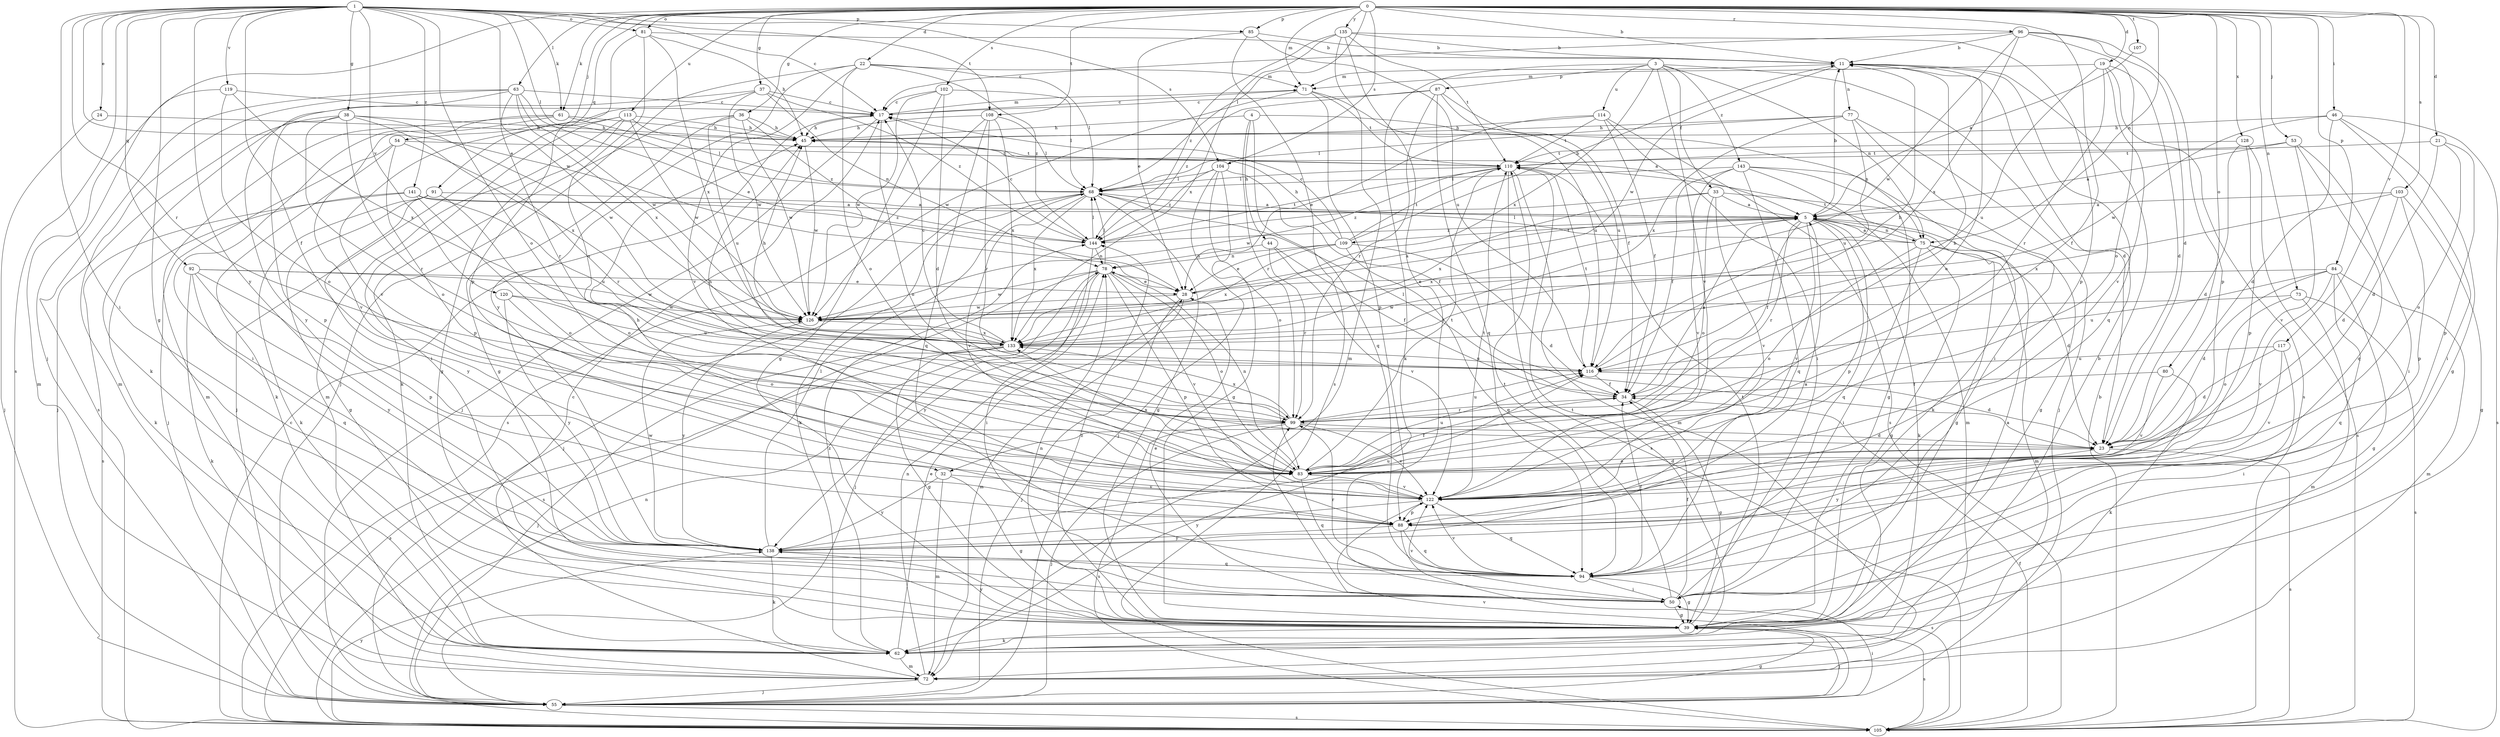 strict digraph  {
0;
1;
3;
4;
5;
11;
17;
19;
21;
22;
23;
24;
28;
32;
33;
34;
36;
37;
38;
39;
44;
45;
46;
50;
53;
54;
55;
61;
62;
63;
68;
71;
72;
73;
75;
77;
78;
80;
81;
83;
84;
85;
87;
88;
91;
92;
94;
96;
99;
102;
103;
104;
105;
107;
108;
109;
110;
113;
114;
116;
117;
119;
120;
122;
126;
128;
133;
135;
138;
141;
143;
144;
0 -> 11  [label=b];
0 -> 19  [label=d];
0 -> 21  [label=d];
0 -> 22  [label=d];
0 -> 32  [label=f];
0 -> 36  [label=g];
0 -> 37  [label=g];
0 -> 46  [label=i];
0 -> 53  [label=j];
0 -> 54  [label=j];
0 -> 55  [label=j];
0 -> 61  [label=k];
0 -> 63  [label=l];
0 -> 68  [label=l];
0 -> 71  [label=m];
0 -> 73  [label=n];
0 -> 75  [label=n];
0 -> 80  [label=o];
0 -> 81  [label=o];
0 -> 84  [label=p];
0 -> 85  [label=p];
0 -> 91  [label=q];
0 -> 96  [label=r];
0 -> 102  [label=s];
0 -> 103  [label=s];
0 -> 104  [label=s];
0 -> 107  [label=t];
0 -> 108  [label=t];
0 -> 113  [label=u];
0 -> 117  [label=v];
0 -> 128  [label=x];
0 -> 135  [label=y];
1 -> 17  [label=c];
1 -> 24  [label=e];
1 -> 28  [label=e];
1 -> 32  [label=f];
1 -> 38  [label=g];
1 -> 39  [label=g];
1 -> 50  [label=i];
1 -> 61  [label=k];
1 -> 68  [label=l];
1 -> 81  [label=o];
1 -> 83  [label=o];
1 -> 85  [label=p];
1 -> 92  [label=q];
1 -> 99  [label=r];
1 -> 104  [label=s];
1 -> 105  [label=s];
1 -> 108  [label=t];
1 -> 119  [label=v];
1 -> 120  [label=v];
1 -> 126  [label=w];
1 -> 138  [label=y];
1 -> 141  [label=z];
3 -> 23  [label=d];
3 -> 33  [label=f];
3 -> 62  [label=k];
3 -> 75  [label=n];
3 -> 87  [label=p];
3 -> 114  [label=u];
3 -> 122  [label=v];
3 -> 133  [label=x];
3 -> 143  [label=z];
4 -> 44  [label=h];
4 -> 45  [label=h];
4 -> 75  [label=n];
4 -> 94  [label=q];
4 -> 99  [label=r];
5 -> 11  [label=b];
5 -> 34  [label=f];
5 -> 39  [label=g];
5 -> 62  [label=k];
5 -> 75  [label=n];
5 -> 88  [label=p];
5 -> 94  [label=q];
5 -> 99  [label=r];
5 -> 109  [label=t];
5 -> 122  [label=v];
5 -> 133  [label=x];
5 -> 144  [label=z];
11 -> 71  [label=m];
11 -> 77  [label=n];
11 -> 83  [label=o];
11 -> 94  [label=q];
11 -> 126  [label=w];
17 -> 45  [label=h];
17 -> 55  [label=j];
17 -> 71  [label=m];
17 -> 83  [label=o];
19 -> 23  [label=d];
19 -> 71  [label=m];
19 -> 99  [label=r];
19 -> 105  [label=s];
19 -> 116  [label=u];
19 -> 122  [label=v];
21 -> 23  [label=d];
21 -> 83  [label=o];
21 -> 88  [label=p];
21 -> 110  [label=t];
22 -> 55  [label=j];
22 -> 68  [label=l];
22 -> 71  [label=m];
22 -> 83  [label=o];
22 -> 122  [label=v];
22 -> 138  [label=y];
22 -> 144  [label=z];
23 -> 83  [label=o];
23 -> 105  [label=s];
23 -> 138  [label=y];
24 -> 45  [label=h];
24 -> 55  [label=j];
28 -> 5  [label=a];
28 -> 55  [label=j];
28 -> 72  [label=m];
28 -> 126  [label=w];
32 -> 39  [label=g];
32 -> 72  [label=m];
32 -> 122  [label=v];
32 -> 138  [label=y];
33 -> 5  [label=a];
33 -> 39  [label=g];
33 -> 83  [label=o];
33 -> 122  [label=v];
33 -> 133  [label=x];
33 -> 144  [label=z];
34 -> 5  [label=a];
34 -> 39  [label=g];
34 -> 68  [label=l];
34 -> 99  [label=r];
36 -> 39  [label=g];
36 -> 45  [label=h];
36 -> 62  [label=k];
36 -> 116  [label=u];
36 -> 126  [label=w];
36 -> 144  [label=z];
37 -> 17  [label=c];
37 -> 62  [label=k];
37 -> 78  [label=n];
37 -> 122  [label=v];
37 -> 126  [label=w];
37 -> 144  [label=z];
38 -> 45  [label=h];
38 -> 55  [label=j];
38 -> 83  [label=o];
38 -> 88  [label=p];
38 -> 99  [label=r];
38 -> 126  [label=w];
38 -> 133  [label=x];
39 -> 5  [label=a];
39 -> 55  [label=j];
39 -> 62  [label=k];
39 -> 78  [label=n];
39 -> 105  [label=s];
39 -> 110  [label=t];
39 -> 138  [label=y];
39 -> 144  [label=z];
44 -> 34  [label=f];
44 -> 78  [label=n];
44 -> 99  [label=r];
44 -> 122  [label=v];
45 -> 110  [label=t];
45 -> 126  [label=w];
46 -> 23  [label=d];
46 -> 39  [label=g];
46 -> 45  [label=h];
46 -> 50  [label=i];
46 -> 105  [label=s];
46 -> 126  [label=w];
50 -> 28  [label=e];
50 -> 34  [label=f];
50 -> 39  [label=g];
50 -> 99  [label=r];
50 -> 110  [label=t];
50 -> 122  [label=v];
53 -> 5  [label=a];
53 -> 50  [label=i];
53 -> 94  [label=q];
53 -> 110  [label=t];
53 -> 122  [label=v];
54 -> 55  [label=j];
54 -> 62  [label=k];
54 -> 88  [label=p];
54 -> 99  [label=r];
54 -> 110  [label=t];
55 -> 39  [label=g];
55 -> 50  [label=i];
55 -> 105  [label=s];
55 -> 122  [label=v];
61 -> 45  [label=h];
61 -> 50  [label=i];
61 -> 68  [label=l];
61 -> 72  [label=m];
61 -> 122  [label=v];
62 -> 11  [label=b];
62 -> 28  [label=e];
62 -> 72  [label=m];
62 -> 110  [label=t];
62 -> 144  [label=z];
63 -> 17  [label=c];
63 -> 28  [label=e];
63 -> 72  [label=m];
63 -> 99  [label=r];
63 -> 105  [label=s];
63 -> 126  [label=w];
63 -> 133  [label=x];
63 -> 138  [label=y];
68 -> 5  [label=a];
68 -> 39  [label=g];
68 -> 55  [label=j];
68 -> 62  [label=k];
68 -> 122  [label=v];
68 -> 133  [label=x];
71 -> 17  [label=c];
71 -> 88  [label=p];
71 -> 110  [label=t];
71 -> 116  [label=u];
71 -> 126  [label=w];
72 -> 17  [label=c];
72 -> 55  [label=j];
72 -> 78  [label=n];
73 -> 72  [label=m];
73 -> 83  [label=o];
73 -> 105  [label=s];
73 -> 126  [label=w];
75 -> 5  [label=a];
75 -> 23  [label=d];
75 -> 39  [label=g];
75 -> 50  [label=i];
75 -> 68  [label=l];
75 -> 72  [label=m];
75 -> 83  [label=o];
75 -> 110  [label=t];
77 -> 45  [label=h];
77 -> 50  [label=i];
77 -> 55  [label=j];
77 -> 68  [label=l];
77 -> 116  [label=u];
77 -> 133  [label=x];
78 -> 28  [label=e];
78 -> 55  [label=j];
78 -> 68  [label=l];
78 -> 83  [label=o];
78 -> 88  [label=p];
78 -> 105  [label=s];
78 -> 122  [label=v];
78 -> 126  [label=w];
78 -> 138  [label=y];
80 -> 34  [label=f];
80 -> 62  [label=k];
80 -> 122  [label=v];
81 -> 11  [label=b];
81 -> 45  [label=h];
81 -> 83  [label=o];
81 -> 88  [label=p];
81 -> 133  [label=x];
83 -> 23  [label=d];
83 -> 34  [label=f];
83 -> 78  [label=n];
83 -> 94  [label=q];
83 -> 110  [label=t];
83 -> 116  [label=u];
83 -> 122  [label=v];
83 -> 133  [label=x];
84 -> 23  [label=d];
84 -> 28  [label=e];
84 -> 39  [label=g];
84 -> 72  [label=m];
84 -> 94  [label=q];
84 -> 116  [label=u];
84 -> 122  [label=v];
85 -> 11  [label=b];
85 -> 28  [label=e];
85 -> 105  [label=s];
85 -> 116  [label=u];
87 -> 17  [label=c];
87 -> 34  [label=f];
87 -> 94  [label=q];
87 -> 99  [label=r];
87 -> 116  [label=u];
87 -> 144  [label=z];
88 -> 94  [label=q];
88 -> 105  [label=s];
88 -> 138  [label=y];
91 -> 5  [label=a];
91 -> 39  [label=g];
91 -> 62  [label=k];
91 -> 83  [label=o];
91 -> 138  [label=y];
92 -> 28  [label=e];
92 -> 62  [label=k];
92 -> 88  [label=p];
92 -> 94  [label=q];
92 -> 126  [label=w];
92 -> 138  [label=y];
94 -> 34  [label=f];
94 -> 39  [label=g];
94 -> 50  [label=i];
94 -> 99  [label=r];
94 -> 122  [label=v];
96 -> 11  [label=b];
96 -> 17  [label=c];
96 -> 23  [label=d];
96 -> 83  [label=o];
96 -> 88  [label=p];
96 -> 126  [label=w];
96 -> 133  [label=x];
99 -> 11  [label=b];
99 -> 23  [label=d];
99 -> 45  [label=h];
99 -> 55  [label=j];
99 -> 105  [label=s];
99 -> 116  [label=u];
99 -> 122  [label=v];
99 -> 133  [label=x];
102 -> 17  [label=c];
102 -> 23  [label=d];
102 -> 39  [label=g];
102 -> 68  [label=l];
102 -> 126  [label=w];
103 -> 5  [label=a];
103 -> 23  [label=d];
103 -> 39  [label=g];
103 -> 88  [label=p];
103 -> 133  [label=x];
104 -> 34  [label=f];
104 -> 39  [label=g];
104 -> 55  [label=j];
104 -> 68  [label=l];
104 -> 83  [label=o];
104 -> 144  [label=z];
105 -> 11  [label=b];
105 -> 17  [label=c];
105 -> 34  [label=f];
105 -> 78  [label=n];
105 -> 138  [label=y];
107 -> 5  [label=a];
108 -> 45  [label=h];
108 -> 68  [label=l];
108 -> 94  [label=q];
108 -> 99  [label=r];
108 -> 105  [label=s];
108 -> 133  [label=x];
109 -> 11  [label=b];
109 -> 17  [label=c];
109 -> 23  [label=d];
109 -> 28  [label=e];
109 -> 45  [label=h];
109 -> 78  [label=n];
109 -> 94  [label=q];
109 -> 110  [label=t];
109 -> 133  [label=x];
110 -> 68  [label=l];
110 -> 72  [label=m];
110 -> 105  [label=s];
110 -> 126  [label=w];
113 -> 5  [label=a];
113 -> 39  [label=g];
113 -> 45  [label=h];
113 -> 50  [label=i];
113 -> 55  [label=j];
113 -> 72  [label=m];
113 -> 126  [label=w];
114 -> 28  [label=e];
114 -> 34  [label=f];
114 -> 45  [label=h];
114 -> 50  [label=i];
114 -> 105  [label=s];
114 -> 110  [label=t];
116 -> 11  [label=b];
116 -> 23  [label=d];
116 -> 34  [label=f];
116 -> 110  [label=t];
117 -> 23  [label=d];
117 -> 50  [label=i];
117 -> 116  [label=u];
117 -> 122  [label=v];
119 -> 17  [label=c];
119 -> 72  [label=m];
119 -> 83  [label=o];
119 -> 133  [label=x];
120 -> 83  [label=o];
120 -> 116  [label=u];
120 -> 126  [label=w];
120 -> 138  [label=y];
122 -> 45  [label=h];
122 -> 88  [label=p];
122 -> 94  [label=q];
122 -> 110  [label=t];
122 -> 138  [label=y];
126 -> 133  [label=x];
126 -> 138  [label=y];
128 -> 23  [label=d];
128 -> 88  [label=p];
128 -> 105  [label=s];
128 -> 110  [label=t];
133 -> 17  [label=c];
133 -> 39  [label=g];
133 -> 45  [label=h];
133 -> 55  [label=j];
133 -> 105  [label=s];
133 -> 116  [label=u];
135 -> 11  [label=b];
135 -> 50  [label=i];
135 -> 72  [label=m];
135 -> 88  [label=p];
135 -> 110  [label=t];
135 -> 133  [label=x];
135 -> 144  [label=z];
138 -> 5  [label=a];
138 -> 62  [label=k];
138 -> 68  [label=l];
138 -> 94  [label=q];
138 -> 116  [label=u];
138 -> 126  [label=w];
141 -> 5  [label=a];
141 -> 62  [label=k];
141 -> 83  [label=o];
141 -> 105  [label=s];
141 -> 116  [label=u];
141 -> 144  [label=z];
143 -> 34  [label=f];
143 -> 39  [label=g];
143 -> 62  [label=k];
143 -> 68  [label=l];
143 -> 72  [label=m];
143 -> 94  [label=q];
143 -> 122  [label=v];
144 -> 17  [label=c];
144 -> 50  [label=i];
144 -> 68  [label=l];
144 -> 78  [label=n];
144 -> 110  [label=t];
}
